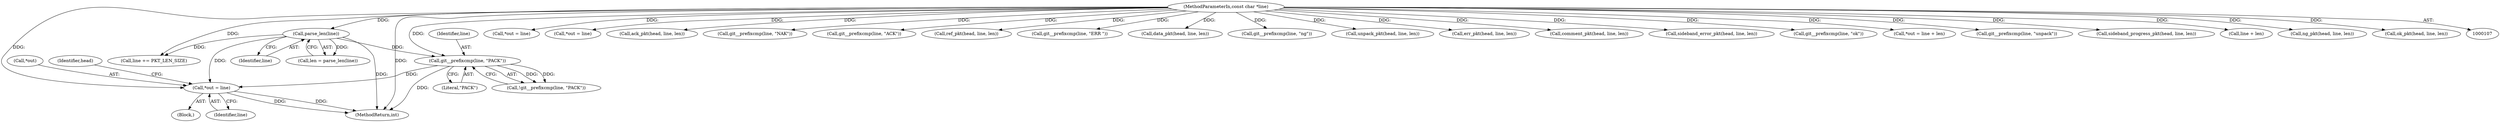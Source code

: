digraph "0_libgit2_66e3774d279672ee51c3b54545a79d20d1ada834@pointer" {
"1000145" [label="(Call,*out = line)"];
"1000140" [label="(Call,git__prefixcmp(line, \"PACK\"))"];
"1000127" [label="(Call,parse_len(line))"];
"1000109" [label="(MethodParameterIn,const char *line)"];
"1000128" [label="(Identifier,line)"];
"1000142" [label="(Literal,\"PACK\")"];
"1000201" [label="(Call,*out = line)"];
"1000148" [label="(Identifier,line)"];
"1000190" [label="(Call,*out = line)"];
"1000254" [label="(Call,ack_pkt(head, line, len))"];
"1000261" [label="(Call,git__prefixcmp(line, \"NAK\"))"];
"1000249" [label="(Call,git__prefixcmp(line, \"ACK\"))"];
"1000109" [label="(MethodParameterIn,const char *line)"];
"1000331" [label="(Call,ref_pkt(head, line, len))"];
"1000271" [label="(Call,git__prefixcmp(line, \"ERR \"))"];
"1000139" [label="(Call,!git__prefixcmp(line, \"PACK\"))"];
"1000218" [label="(Call,data_pkt(head, line, len))"];
"1000307" [label="(Call,git__prefixcmp(line, \"ng\"))"];
"1000140" [label="(Call,git__prefixcmp(line, \"PACK\"))"];
"1000145" [label="(Call,*out = line)"];
"1000178" [label="(Call,line += PKT_LEN_SIZE)"];
"1000324" [label="(Call,unpack_pkt(head, line, len))"];
"1000151" [label="(Identifier,head)"];
"1000125" [label="(Call,len = parse_len(line))"];
"1000276" [label="(Call,err_pkt(head, line, len))"];
"1000288" [label="(Call,comment_pkt(head, line, len))"];
"1000242" [label="(Call,sideband_error_pkt(head, line, len))"];
"1000295" [label="(Call,git__prefixcmp(line, \"ok\"))"];
"1000143" [label="(Block,)"];
"1000335" [label="(Call,*out = line + len)"];
"1000127" [label="(Call,parse_len(line))"];
"1000146" [label="(Call,*out)"];
"1000319" [label="(Call,git__prefixcmp(line, \"unpack\"))"];
"1000141" [label="(Identifier,line)"];
"1000343" [label="(MethodReturn,int)"];
"1000230" [label="(Call,sideband_progress_pkt(head, line, len))"];
"1000338" [label="(Call,line + len)"];
"1000312" [label="(Call,ng_pkt(head, line, len))"];
"1000300" [label="(Call,ok_pkt(head, line, len))"];
"1000145" -> "1000143"  [label="AST: "];
"1000145" -> "1000148"  [label="CFG: "];
"1000146" -> "1000145"  [label="AST: "];
"1000148" -> "1000145"  [label="AST: "];
"1000151" -> "1000145"  [label="CFG: "];
"1000145" -> "1000343"  [label="DDG: "];
"1000145" -> "1000343"  [label="DDG: "];
"1000140" -> "1000145"  [label="DDG: "];
"1000127" -> "1000145"  [label="DDG: "];
"1000109" -> "1000145"  [label="DDG: "];
"1000140" -> "1000139"  [label="AST: "];
"1000140" -> "1000142"  [label="CFG: "];
"1000141" -> "1000140"  [label="AST: "];
"1000142" -> "1000140"  [label="AST: "];
"1000139" -> "1000140"  [label="CFG: "];
"1000140" -> "1000343"  [label="DDG: "];
"1000140" -> "1000139"  [label="DDG: "];
"1000140" -> "1000139"  [label="DDG: "];
"1000127" -> "1000140"  [label="DDG: "];
"1000109" -> "1000140"  [label="DDG: "];
"1000127" -> "1000125"  [label="AST: "];
"1000127" -> "1000128"  [label="CFG: "];
"1000128" -> "1000127"  [label="AST: "];
"1000125" -> "1000127"  [label="CFG: "];
"1000127" -> "1000343"  [label="DDG: "];
"1000127" -> "1000125"  [label="DDG: "];
"1000109" -> "1000127"  [label="DDG: "];
"1000127" -> "1000178"  [label="DDG: "];
"1000109" -> "1000107"  [label="AST: "];
"1000109" -> "1000343"  [label="DDG: "];
"1000109" -> "1000178"  [label="DDG: "];
"1000109" -> "1000190"  [label="DDG: "];
"1000109" -> "1000201"  [label="DDG: "];
"1000109" -> "1000218"  [label="DDG: "];
"1000109" -> "1000230"  [label="DDG: "];
"1000109" -> "1000242"  [label="DDG: "];
"1000109" -> "1000249"  [label="DDG: "];
"1000109" -> "1000254"  [label="DDG: "];
"1000109" -> "1000261"  [label="DDG: "];
"1000109" -> "1000271"  [label="DDG: "];
"1000109" -> "1000276"  [label="DDG: "];
"1000109" -> "1000288"  [label="DDG: "];
"1000109" -> "1000295"  [label="DDG: "];
"1000109" -> "1000300"  [label="DDG: "];
"1000109" -> "1000307"  [label="DDG: "];
"1000109" -> "1000312"  [label="DDG: "];
"1000109" -> "1000319"  [label="DDG: "];
"1000109" -> "1000324"  [label="DDG: "];
"1000109" -> "1000331"  [label="DDG: "];
"1000109" -> "1000335"  [label="DDG: "];
"1000109" -> "1000338"  [label="DDG: "];
}
